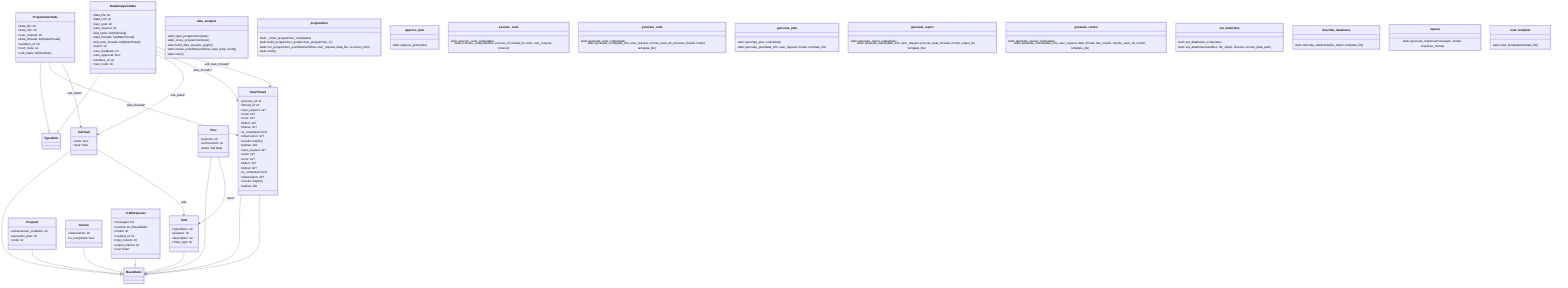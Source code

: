 classDiagram
  %% External base classes for inheritance visualization
  class BaseModel
  class TypedDict

  %% ==========================
  %% src/models
  %% ==========================
  class DataThread {
    +process_id: str
    +thread_id: int
    +user_request: str?
    +code: str?
    +error: str?
    +stderr: str?
    +stdout: str?
    +is_completed: bool
    +observation: str?
    +results: list[dict]
    +pathes: dict
  }
  DataThread --|> BaseModel

  class Task {
    +hypothesis: str
    +purpose: str
    +description: str
    +chart_type: str
  }
  Task --|> BaseModel

  class Plan {
    +purpose: str
    +archivement: str
    +tasks: list[Task]
  }
  Plan --|> BaseModel

  class SubTask {
    +state: bool
    +task: Task
  }
  SubTask --|> BaseModel

  class Program {
    +achievement_condition: str
    +execution_plan: str
    +code: str
  }
  Program --|> BaseModel

  class Review {
    +observation: str
    +is_completed: bool
  }
  Review --|> BaseModel

  class LLMResponse {
    +messages: list
    +content: str | BaseModel
    +model: str
    +created_at: int
    +input_tokens: int
    +output_tokens: int
    +cost: float?
  }
  LLMResponse --|> BaseModel

  %% ==========================
  %% src/graph/models
  %% ==========================
  class DataThread {
    +user_request: str?
    +code: str?
    +error: str?
    +stderr: str?
    +stdout: str?
    +is_completed: bool
    +observation: str?
    +results: list[dict]
    +pathes: dict
  }
  DataThread --|> BaseModel

  class ProgrammerState {
    +data_file: str
    +data_info: str
    +user_request: str
    +data_threads: list[DataThread]
    +sandbox_id: str
    +next_node: str
    +sub_tasks: list[SubTask]
  }
  ProgrammerState --|> TypedDict

  class DataAnalysisState {
    +data_file: str
    +data_info: str
    +user_goal: str
    +user_request: str
    +sub_tasks: list[SubTask]
    +data_threads: list[DataThread]
    +sub_task_threads: list[DataThread]
    +report: str
    +user_feedback: str
    +user_approval: bool
    +sandbox_id: str
    +next_node: str
  }
  DataAnalysisState --|> TypedDict

  %% ==========================
  %% src/graph (modules as classes)
  %% ==========================
  class data_analysis {
    static open_programmer(state)
    static_close_programmer(state)
    static build_data_analysis_graph()
    static invoke_workflow(workflow, input_data, config)
    static main()
  }

  class programmer {
    static _close_programmer_node(state)
    static build_programmer_graph(close_programmer_fn)
    static run_programmer_workflow(workflow, user_request, data_file, recursion_limit)
    static main()
  }

  %% ==========================
  %% src/graph/nodes (modules as classes)
  %% ==========================
  class approve_plan {
    static approve_plan(state)
  }

  class execute_code {
    static execute_code_node(state)
  }

  class generate_code {
    static generate_code_node(state)
  }

  class generate_plan {
    static generate_plan_node(state)
  }

  class generate_report {
    static generate_report_node(state)
  }

  class generate_review {
    static generate_review_node(state)
  }

  class set_dataframe {
    static set_dataframe_node(state)
  }

  %% ==========================
  %% src/modules (modules as classes)
  %% ==========================
  class describe_dataframe {
    static describe_dataframe(file_object, template_file)
  }

  class execute_code {
    static execute_code(sandbox, process_id, thread_id, code, user_request, timeout)
  }

  class generate_code {
    static generate_code(data_info, user_request, remote_save_dir, previous_thread, model, template_file)
  }

  class generate_plan {
    static generate_plan(data_info, user_request, model, template_file)
  }

  class generate_report {
    static generate_report(data_info, user_request, process_data_threads, model, output_dir, template_file)
  }

  class generate_review {
    static generate_review(data_info, user_request, data_thread, has_results, remote_save_dir, model, template_file)
  }

  class set_dataframe {
    static set_dataframe(sandbox, file_object, timeout, remote_data_path)
  }

  %% ==========================
  %% src/llms (modules as classes)
  %% ==========================
  class openai {
    static generate_response(messages, model, response_format)
  }

  class load_template {
    static load_template(template_file)
  }

  %% ==========================
  %% Key relations (selected)
  %% ==========================
  Plan --> Task : tasks*
  SubTask --> Task : task
  ProgrammerState --> DataThread : data_threads*
  ProgrammerState --> SubTask : sub_tasks*
  DataAnalysisState --> SubTask : sub_tasks*
  DataAnalysisState --> DataThread : data_threads*
  DataAnalysisState --> DataThread : sub_task_threads*